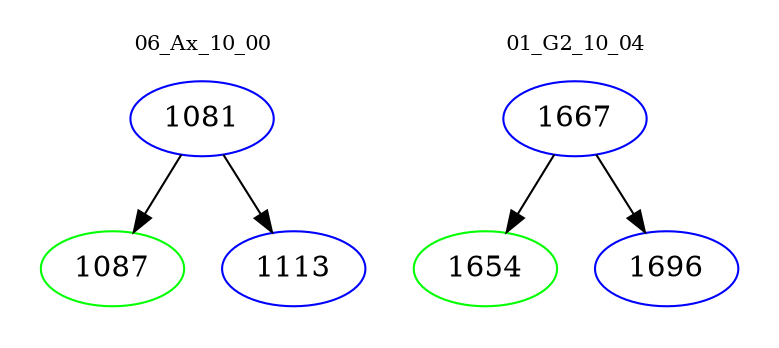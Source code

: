 digraph{
subgraph cluster_0 {
color = white
label = "06_Ax_10_00";
fontsize=10;
T0_1081 [label="1081", color="blue"]
T0_1081 -> T0_1087 [color="black"]
T0_1087 [label="1087", color="green"]
T0_1081 -> T0_1113 [color="black"]
T0_1113 [label="1113", color="blue"]
}
subgraph cluster_1 {
color = white
label = "01_G2_10_04";
fontsize=10;
T1_1667 [label="1667", color="blue"]
T1_1667 -> T1_1654 [color="black"]
T1_1654 [label="1654", color="green"]
T1_1667 -> T1_1696 [color="black"]
T1_1696 [label="1696", color="blue"]
}
}
